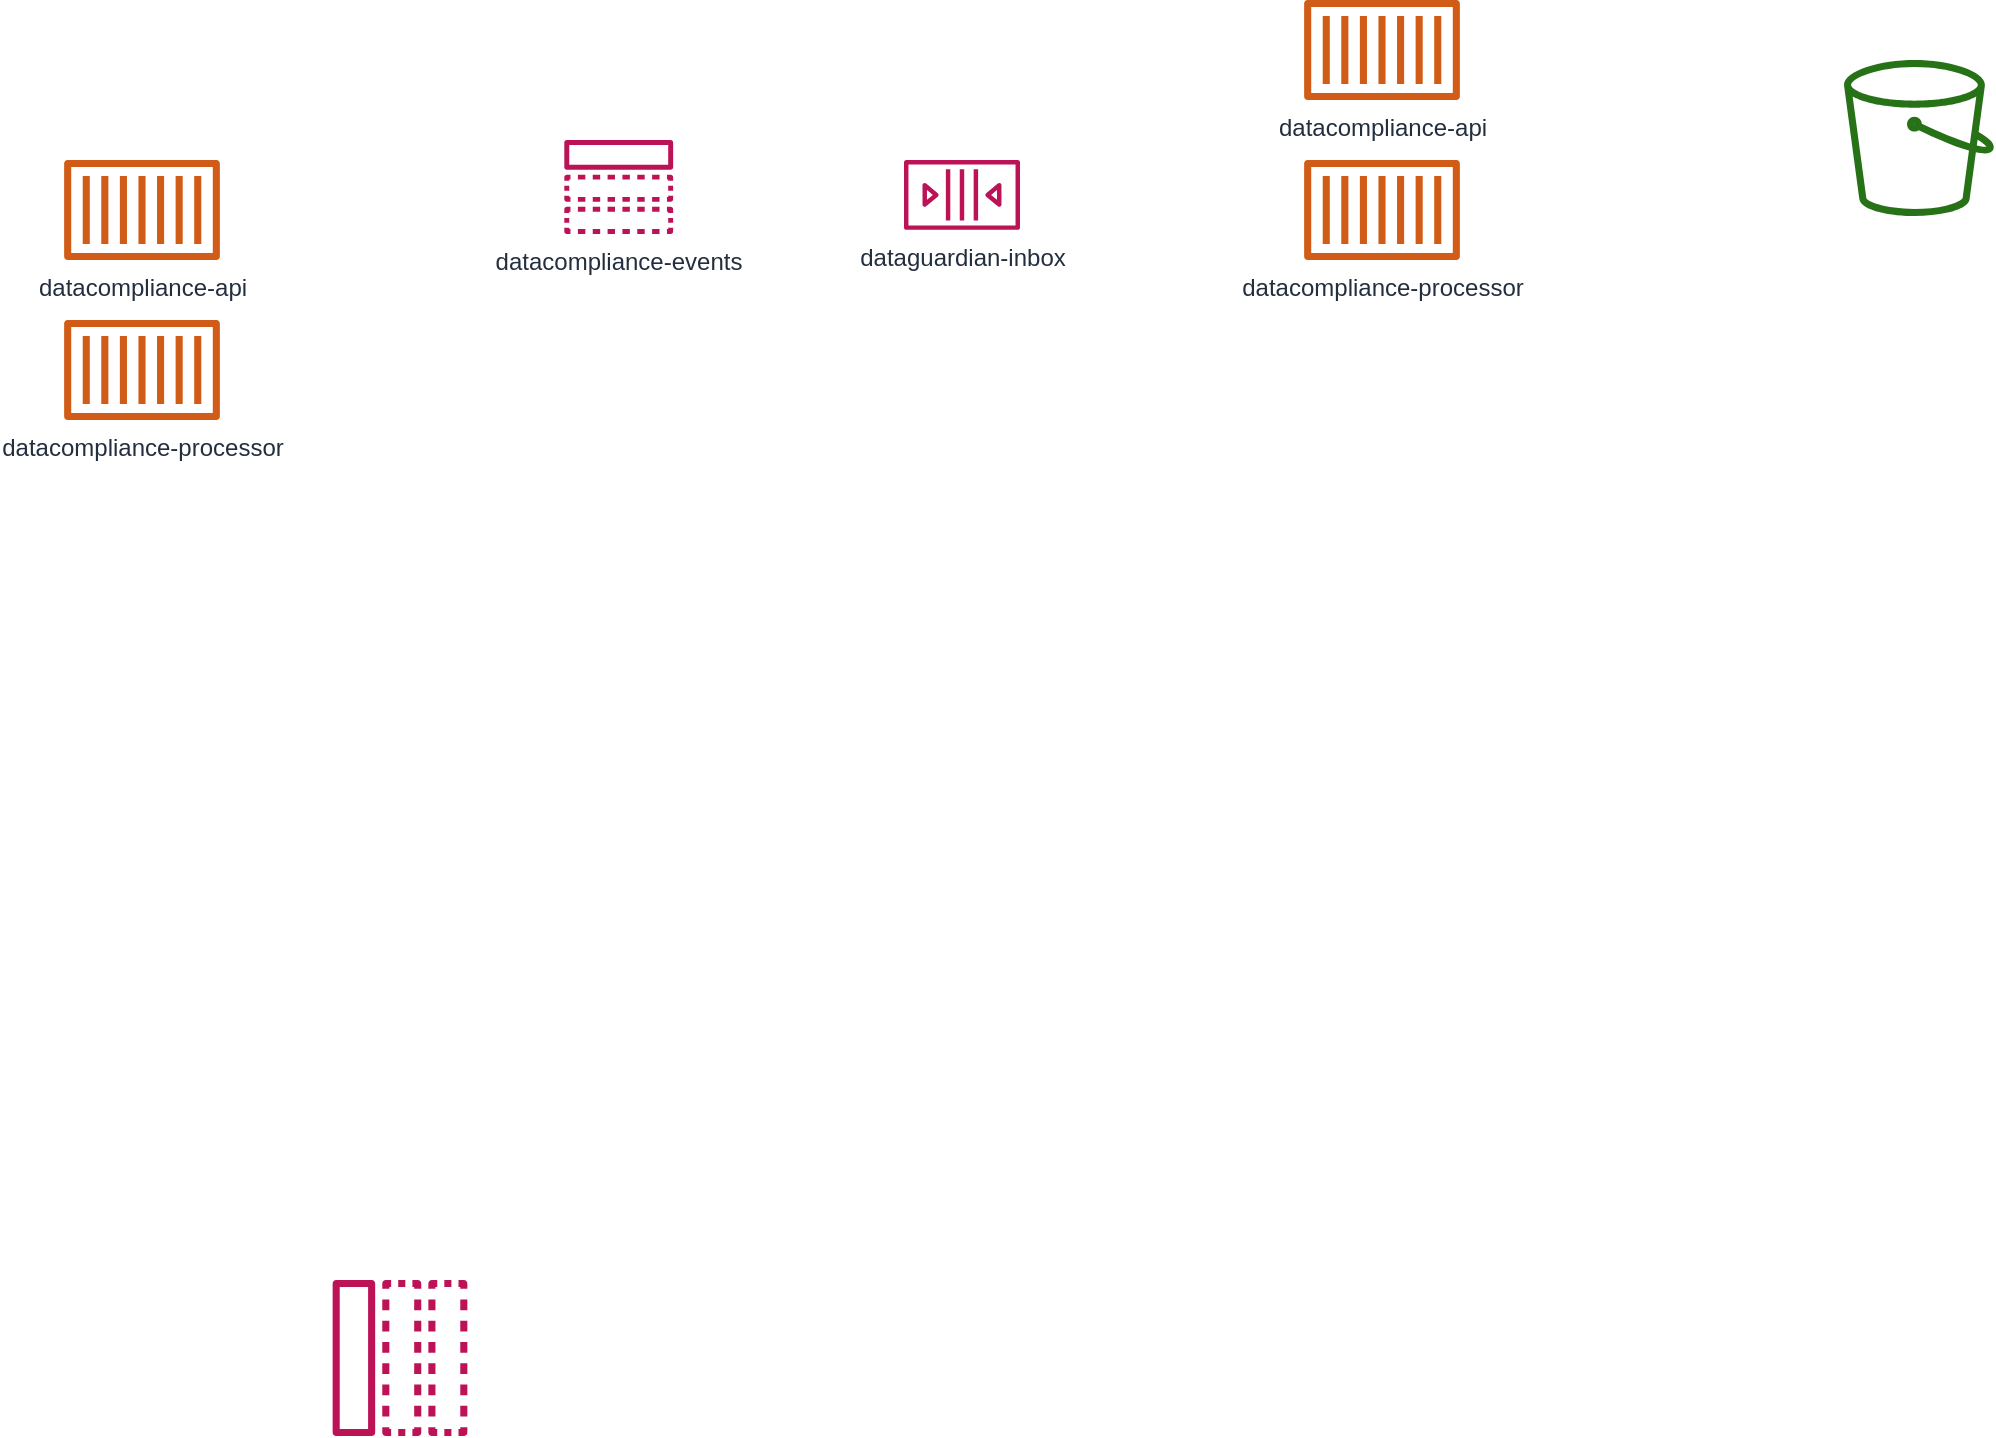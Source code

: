 <mxfile version="13.7.1" type="github">
  <diagram id="Ht1M8jgEwFfnCIfOTk4-" name="Page-1">
    <mxGraphModel dx="1884" dy="1022" grid="1" gridSize="10" guides="1" tooltips="1" connect="1" arrows="1" fold="1" page="1" pageScale="1" pageWidth="1169" pageHeight="827" math="0" shadow="0">
      <root>
        <mxCell id="0" />
        <mxCell id="1" parent="0" />
        <mxCell id="5FSIKbc0dR2KfSdmA_-o-3" value="" style="outlineConnect=0;fontColor=#232F3E;gradientColor=none;fillColor=#BC1356;strokeColor=none;dashed=0;verticalLabelPosition=bottom;verticalAlign=top;align=center;html=1;fontSize=12;fontStyle=0;aspect=fixed;pointerEvents=1;shape=mxgraph.aws4.message;" vertex="1" parent="1">
          <mxGeometry x="260" y="660" width="76" height="78" as="geometry" />
        </mxCell>
        <mxCell id="5FSIKbc0dR2KfSdmA_-o-4" value="dataguardian-inbox&lt;br&gt;" style="outlineConnect=0;fontColor=#232F3E;gradientColor=none;fillColor=#BC1356;strokeColor=none;dashed=0;verticalLabelPosition=bottom;verticalAlign=top;align=center;html=1;fontSize=12;fontStyle=0;aspect=fixed;pointerEvents=1;shape=mxgraph.aws4.queue;" vertex="1" parent="1">
          <mxGeometry x="550" y="100" width="58" height="34.94" as="geometry" />
        </mxCell>
        <mxCell id="5FSIKbc0dR2KfSdmA_-o-5" value="datacompliance-events&lt;br&gt;" style="outlineConnect=0;fontColor=#232F3E;gradientColor=none;fillColor=#BC1356;strokeColor=none;dashed=0;verticalLabelPosition=bottom;verticalAlign=top;align=center;html=1;fontSize=12;fontStyle=0;aspect=fixed;pointerEvents=1;shape=mxgraph.aws4.topic;" vertex="1" parent="1">
          <mxGeometry x="380" y="90" width="54.72" height="47" as="geometry" />
        </mxCell>
        <mxCell id="5FSIKbc0dR2KfSdmA_-o-6" value="datacompliance-api" style="outlineConnect=0;fontColor=#232F3E;gradientColor=none;fillColor=#D05C17;strokeColor=none;dashed=0;verticalLabelPosition=bottom;verticalAlign=top;align=center;html=1;fontSize=12;fontStyle=0;aspect=fixed;pointerEvents=1;shape=mxgraph.aws4.container_1;" vertex="1" parent="1">
          <mxGeometry x="130" y="100" width="78" height="50" as="geometry" />
        </mxCell>
        <mxCell id="5FSIKbc0dR2KfSdmA_-o-7" value="" style="outlineConnect=0;fontColor=#232F3E;gradientColor=none;fillColor=#277116;strokeColor=none;dashed=0;verticalLabelPosition=bottom;verticalAlign=top;align=center;html=1;fontSize=12;fontStyle=0;aspect=fixed;pointerEvents=1;shape=mxgraph.aws4.bucket;" vertex="1" parent="1">
          <mxGeometry x="1020" y="50" width="75" height="78" as="geometry" />
        </mxCell>
        <mxCell id="5FSIKbc0dR2KfSdmA_-o-10" value="datacompliance-processor" style="outlineConnect=0;fontColor=#232F3E;gradientColor=none;fillColor=#D05C17;strokeColor=none;dashed=0;verticalLabelPosition=bottom;verticalAlign=top;align=center;html=1;fontSize=12;fontStyle=0;aspect=fixed;pointerEvents=1;shape=mxgraph.aws4.container_1;" vertex="1" parent="1">
          <mxGeometry x="130" y="180" width="78" height="50" as="geometry" />
        </mxCell>
        <mxCell id="5FSIKbc0dR2KfSdmA_-o-12" value="datacompliance-api" style="outlineConnect=0;fontColor=#232F3E;gradientColor=none;fillColor=#D05C17;strokeColor=none;dashed=0;verticalLabelPosition=bottom;verticalAlign=top;align=center;html=1;fontSize=12;fontStyle=0;aspect=fixed;pointerEvents=1;shape=mxgraph.aws4.container_1;" vertex="1" parent="1">
          <mxGeometry x="750" y="20" width="78" height="50" as="geometry" />
        </mxCell>
        <mxCell id="5FSIKbc0dR2KfSdmA_-o-13" value="datacompliance-processor" style="outlineConnect=0;fontColor=#232F3E;gradientColor=none;fillColor=#D05C17;strokeColor=none;dashed=0;verticalLabelPosition=bottom;verticalAlign=top;align=center;html=1;fontSize=12;fontStyle=0;aspect=fixed;pointerEvents=1;shape=mxgraph.aws4.container_1;" vertex="1" parent="1">
          <mxGeometry x="750" y="100" width="78" height="50" as="geometry" />
        </mxCell>
      </root>
    </mxGraphModel>
  </diagram>
</mxfile>
